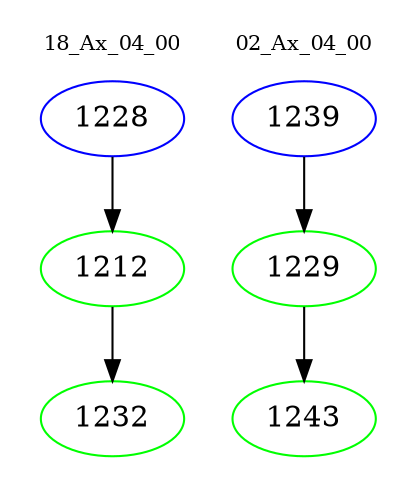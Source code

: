 digraph{
subgraph cluster_0 {
color = white
label = "18_Ax_04_00";
fontsize=10;
T0_1228 [label="1228", color="blue"]
T0_1228 -> T0_1212 [color="black"]
T0_1212 [label="1212", color="green"]
T0_1212 -> T0_1232 [color="black"]
T0_1232 [label="1232", color="green"]
}
subgraph cluster_1 {
color = white
label = "02_Ax_04_00";
fontsize=10;
T1_1239 [label="1239", color="blue"]
T1_1239 -> T1_1229 [color="black"]
T1_1229 [label="1229", color="green"]
T1_1229 -> T1_1243 [color="black"]
T1_1243 [label="1243", color="green"]
}
}

